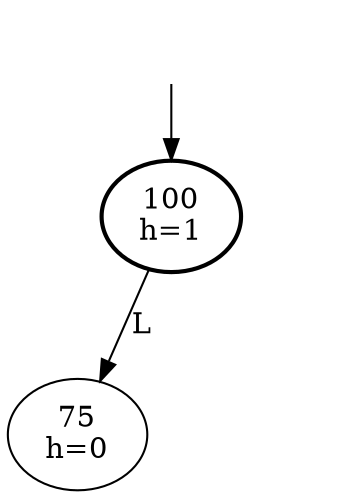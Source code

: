 digraph {
  DUMMY [style=invis];
  DUMMY -> 100;
  100 [penwidth=2];

  100 [label="100\nh=1"];

  100 -> 75 [label="L"];
  75 [label="75\nh=0"];



  100 -> R_100 [style=invis];
  R_100 [style=invis];

}

